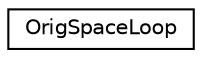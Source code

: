 digraph G
{
  edge [fontname="Helvetica",fontsize="10",labelfontname="Helvetica",labelfontsize="10"];
  node [fontname="Helvetica",fontsize="10",shape=record];
  rankdir=LR;
  Node1 [label="OrigSpaceLoop",height=0.2,width=0.4,color="black", fillcolor="white", style="filled",URL="$d8/d9c/structOrigSpaceLoop.html"];
}
